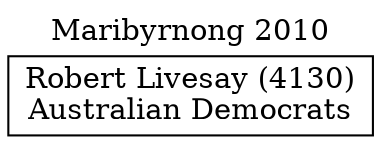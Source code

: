 // House preference flow
digraph "Robert Livesay (4130)_Maribyrnong_2010" {
	graph [label="Maribyrnong 2010" labelloc=t mclimit=10]
	node [shape=box]
	"Robert Livesay (4130)" [label="Robert Livesay (4130)
Australian Democrats"]
}
